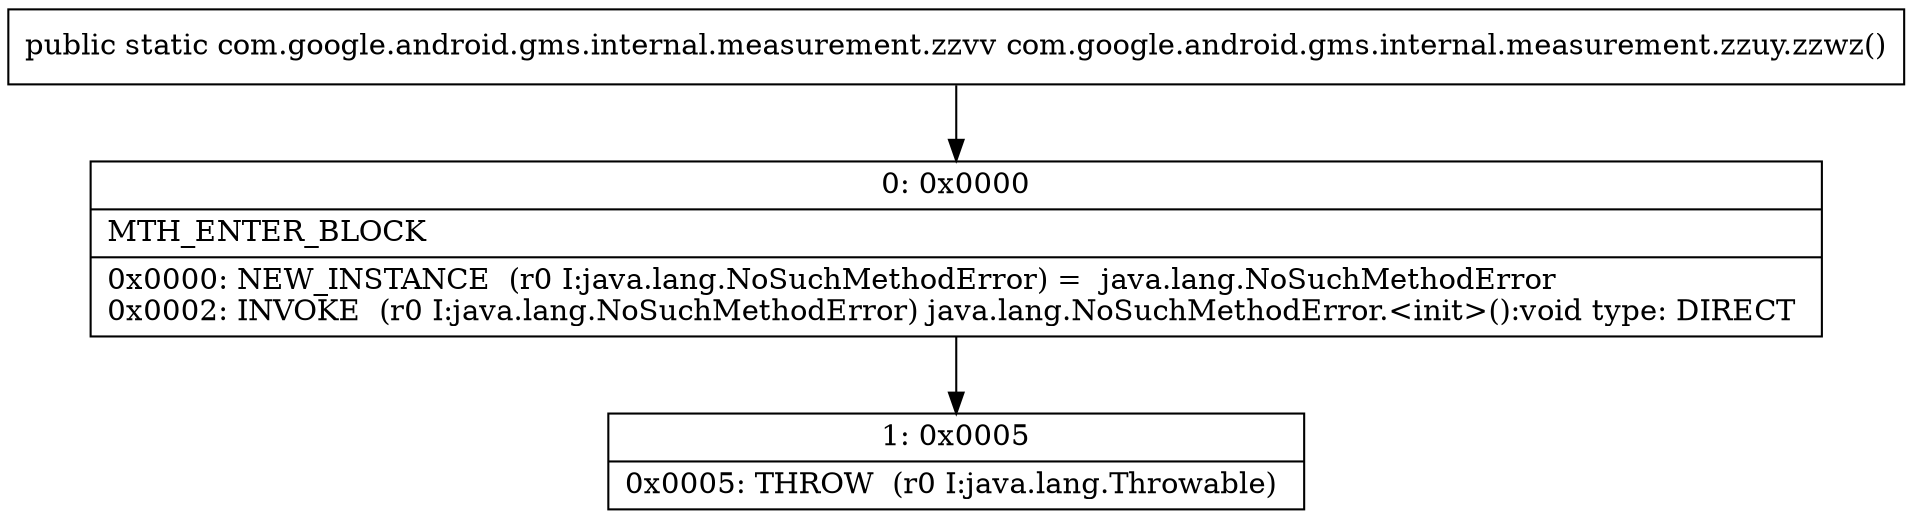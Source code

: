 digraph "CFG forcom.google.android.gms.internal.measurement.zzuy.zzwz()Lcom\/google\/android\/gms\/internal\/measurement\/zzvv;" {
Node_0 [shape=record,label="{0\:\ 0x0000|MTH_ENTER_BLOCK\l|0x0000: NEW_INSTANCE  (r0 I:java.lang.NoSuchMethodError) =  java.lang.NoSuchMethodError \l0x0002: INVOKE  (r0 I:java.lang.NoSuchMethodError) java.lang.NoSuchMethodError.\<init\>():void type: DIRECT \l}"];
Node_1 [shape=record,label="{1\:\ 0x0005|0x0005: THROW  (r0 I:java.lang.Throwable) \l}"];
MethodNode[shape=record,label="{public static com.google.android.gms.internal.measurement.zzvv com.google.android.gms.internal.measurement.zzuy.zzwz() }"];
MethodNode -> Node_0;
Node_0 -> Node_1;
}

